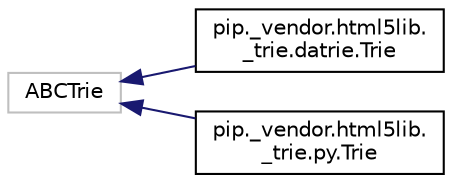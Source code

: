 digraph "Graphical Class Hierarchy"
{
  edge [fontname="Helvetica",fontsize="10",labelfontname="Helvetica",labelfontsize="10"];
  node [fontname="Helvetica",fontsize="10",shape=record];
  rankdir="LR";
  Node708 [label="ABCTrie",height=0.2,width=0.4,color="grey75", fillcolor="white", style="filled"];
  Node708 -> Node0 [dir="back",color="midnightblue",fontsize="10",style="solid",fontname="Helvetica"];
  Node0 [label="pip._vendor.html5lib.\l_trie.datrie.Trie",height=0.2,width=0.4,color="black", fillcolor="white", style="filled",URL="$classpip_1_1__vendor_1_1html5lib_1_1__trie_1_1datrie_1_1_trie.html"];
  Node708 -> Node710 [dir="back",color="midnightblue",fontsize="10",style="solid",fontname="Helvetica"];
  Node710 [label="pip._vendor.html5lib.\l_trie.py.Trie",height=0.2,width=0.4,color="black", fillcolor="white", style="filled",URL="$classpip_1_1__vendor_1_1html5lib_1_1__trie_1_1py_1_1_trie.html"];
}
